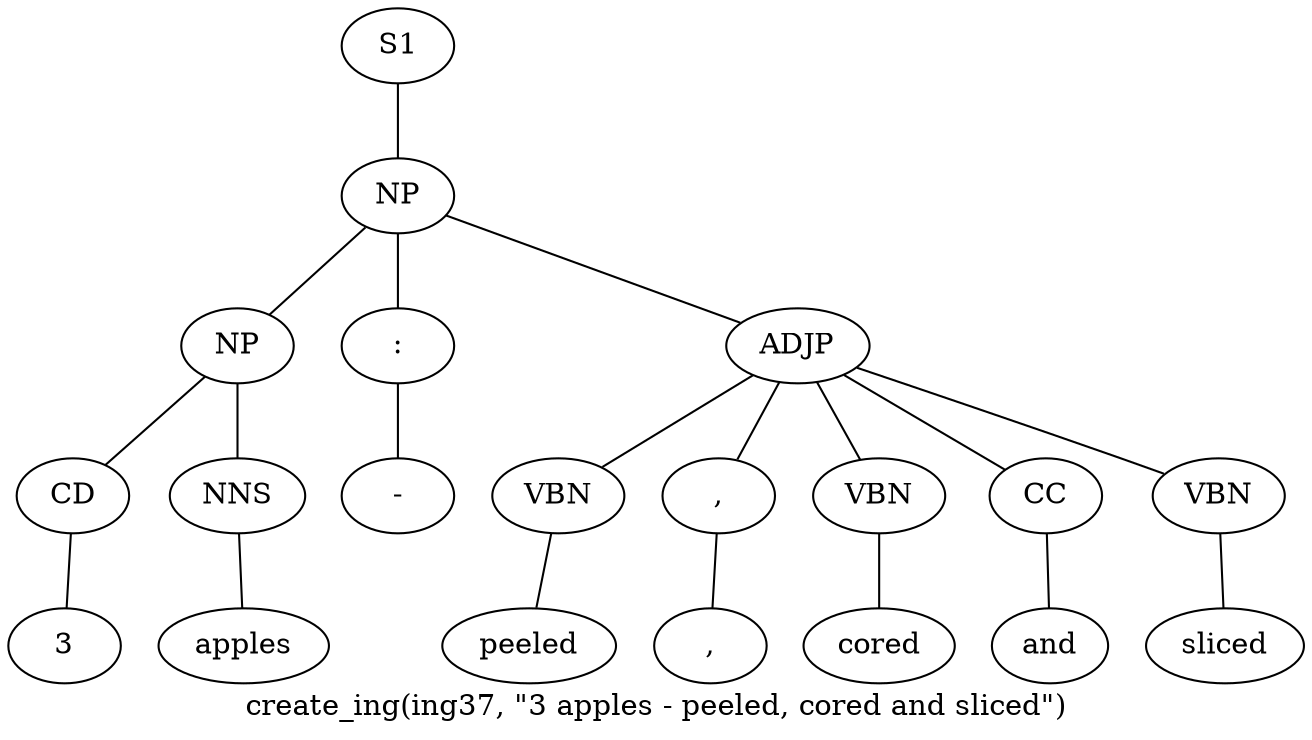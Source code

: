 graph SyntaxGraph {
	label = "create_ing(ing37, \"3 apples - peeled, cored and sliced\")";
	Node0 [label="S1"];
	Node1 [label="NP"];
	Node2 [label="NP"];
	Node3 [label="CD"];
	Node4 [label="3"];
	Node5 [label="NNS"];
	Node6 [label="apples"];
	Node7 [label=":"];
	Node8 [label="-"];
	Node9 [label="ADJP"];
	Node10 [label="VBN"];
	Node11 [label="peeled"];
	Node12 [label=","];
	Node13 [label=","];
	Node14 [label="VBN"];
	Node15 [label="cored"];
	Node16 [label="CC"];
	Node17 [label="and"];
	Node18 [label="VBN"];
	Node19 [label="sliced"];

	Node0 -- Node1;
	Node1 -- Node2;
	Node1 -- Node7;
	Node1 -- Node9;
	Node2 -- Node3;
	Node2 -- Node5;
	Node3 -- Node4;
	Node5 -- Node6;
	Node7 -- Node8;
	Node9 -- Node10;
	Node9 -- Node12;
	Node9 -- Node14;
	Node9 -- Node16;
	Node9 -- Node18;
	Node10 -- Node11;
	Node12 -- Node13;
	Node14 -- Node15;
	Node16 -- Node17;
	Node18 -- Node19;
}